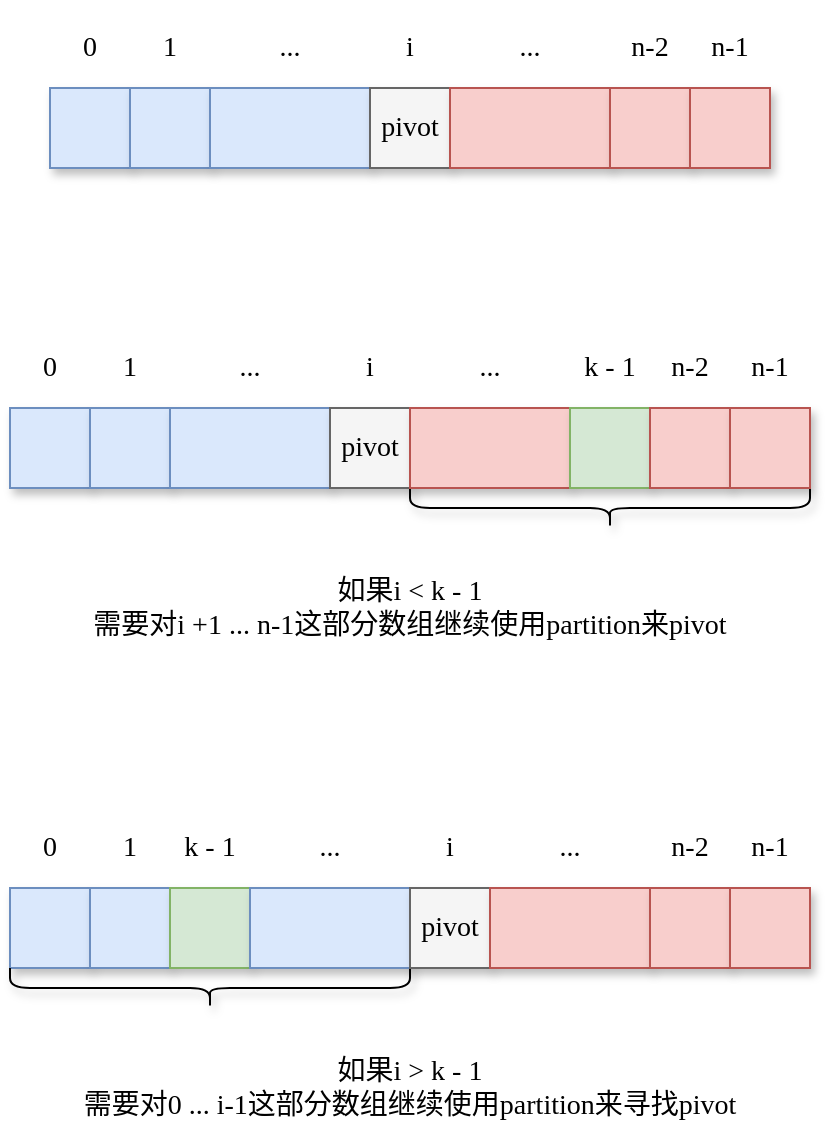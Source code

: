 <mxfile version="16.1.0" type="github">
  <diagram id="rwOtDcwWvdihoHaZgd4A" name="第 1 页">
    <mxGraphModel dx="1042" dy="552" grid="1" gridSize="10" guides="1" tooltips="1" connect="1" arrows="1" fold="1" page="1" pageScale="1" pageWidth="827" pageHeight="1169" background="#ffffff" math="0" shadow="0">
      <root>
        <mxCell id="0" />
        <mxCell id="1" parent="0" />
        <mxCell id="vkc_qpuaFF8Upc0yJlBS-43" value="" style="rounded=0;whiteSpace=wrap;html=1;fillColor=#dae8fc;strokeColor=#6c8ebf;shadow=1;" vertex="1" parent="1">
          <mxGeometry x="220" y="600" width="40" height="40" as="geometry" />
        </mxCell>
        <mxCell id="vkc_qpuaFF8Upc0yJlBS-44" value="" style="rounded=0;whiteSpace=wrap;html=1;fillColor=#dae8fc;strokeColor=#6c8ebf;shadow=1;" vertex="1" parent="1">
          <mxGeometry x="260" y="600" width="40" height="40" as="geometry" />
        </mxCell>
        <mxCell id="vkc_qpuaFF8Upc0yJlBS-60" value="" style="rounded=0;whiteSpace=wrap;html=1;fillColor=#d5e8d4;strokeColor=#82b366;shadow=1;" vertex="1" parent="1">
          <mxGeometry x="300" y="600" width="40" height="40" as="geometry" />
        </mxCell>
        <mxCell id="vkc_qpuaFF8Upc0yJlBS-1" value="" style="rounded=0;whiteSpace=wrap;html=1;fillColor=#dae8fc;strokeColor=#6c8ebf;shadow=1;" vertex="1" parent="1">
          <mxGeometry x="240" y="200" width="40" height="40" as="geometry" />
        </mxCell>
        <mxCell id="vkc_qpuaFF8Upc0yJlBS-5" value="" style="rounded=0;whiteSpace=wrap;html=1;fillColor=#dae8fc;strokeColor=#6c8ebf;shadow=1;" vertex="1" parent="1">
          <mxGeometry x="280" y="200" width="40" height="40" as="geometry" />
        </mxCell>
        <mxCell id="vkc_qpuaFF8Upc0yJlBS-6" value="" style="rounded=0;whiteSpace=wrap;html=1;fillColor=#dae8fc;strokeColor=#6c8ebf;shadow=1;" vertex="1" parent="1">
          <mxGeometry x="320" y="200" width="80" height="40" as="geometry" />
        </mxCell>
        <mxCell id="vkc_qpuaFF8Upc0yJlBS-2" value="" style="rounded=0;whiteSpace=wrap;html=1;fillColor=#f5f5f5;fontColor=#333333;strokeColor=#666666;shadow=1;" vertex="1" parent="1">
          <mxGeometry x="400" y="200" width="40" height="40" as="geometry" />
        </mxCell>
        <mxCell id="vkc_qpuaFF8Upc0yJlBS-8" value="" style="rounded=0;whiteSpace=wrap;html=1;fillColor=#f8cecc;strokeColor=#b85450;shadow=1;" vertex="1" parent="1">
          <mxGeometry x="440" y="200" width="80" height="40" as="geometry" />
        </mxCell>
        <mxCell id="vkc_qpuaFF8Upc0yJlBS-9" value="" style="rounded=0;whiteSpace=wrap;html=1;fillColor=#f8cecc;strokeColor=#b85450;shadow=1;" vertex="1" parent="1">
          <mxGeometry x="520" y="200" width="40" height="40" as="geometry" />
        </mxCell>
        <mxCell id="vkc_qpuaFF8Upc0yJlBS-10" value="" style="rounded=0;whiteSpace=wrap;html=1;fillColor=#f8cecc;strokeColor=#b85450;shadow=1;" vertex="1" parent="1">
          <mxGeometry x="560" y="200" width="40" height="40" as="geometry" />
        </mxCell>
        <mxCell id="vkc_qpuaFF8Upc0yJlBS-11" value="0" style="text;html=1;strokeColor=none;fillColor=none;align=center;verticalAlign=middle;whiteSpace=wrap;rounded=0;shadow=1;fontFamily=Comic Sans MS;fontSize=14;" vertex="1" parent="1">
          <mxGeometry x="240" y="160" width="40" height="40" as="geometry" />
        </mxCell>
        <mxCell id="vkc_qpuaFF8Upc0yJlBS-12" value="1" style="text;html=1;strokeColor=none;fillColor=none;align=center;verticalAlign=middle;whiteSpace=wrap;rounded=0;shadow=1;fontFamily=Comic Sans MS;fontSize=14;" vertex="1" parent="1">
          <mxGeometry x="280" y="160" width="40" height="40" as="geometry" />
        </mxCell>
        <mxCell id="vkc_qpuaFF8Upc0yJlBS-14" value="..." style="text;html=1;strokeColor=none;fillColor=none;align=center;verticalAlign=middle;whiteSpace=wrap;rounded=0;shadow=1;fontFamily=Comic Sans MS;fontSize=14;" vertex="1" parent="1">
          <mxGeometry x="320" y="160" width="80" height="40" as="geometry" />
        </mxCell>
        <mxCell id="vkc_qpuaFF8Upc0yJlBS-15" value="i" style="text;html=1;strokeColor=none;fillColor=none;align=center;verticalAlign=middle;whiteSpace=wrap;rounded=0;shadow=1;fontFamily=Comic Sans MS;fontSize=14;" vertex="1" parent="1">
          <mxGeometry x="400" y="160" width="40" height="40" as="geometry" />
        </mxCell>
        <mxCell id="vkc_qpuaFF8Upc0yJlBS-16" value="..." style="text;html=1;strokeColor=none;fillColor=none;align=center;verticalAlign=middle;whiteSpace=wrap;rounded=0;shadow=1;fontFamily=Comic Sans MS;fontSize=14;" vertex="1" parent="1">
          <mxGeometry x="440" y="160" width="80" height="40" as="geometry" />
        </mxCell>
        <mxCell id="vkc_qpuaFF8Upc0yJlBS-18" value="n-2" style="text;html=1;strokeColor=none;fillColor=none;align=center;verticalAlign=middle;whiteSpace=wrap;rounded=0;shadow=1;fontFamily=Comic Sans MS;fontSize=14;" vertex="1" parent="1">
          <mxGeometry x="520" y="160" width="40" height="40" as="geometry" />
        </mxCell>
        <mxCell id="vkc_qpuaFF8Upc0yJlBS-19" value="n-1" style="text;html=1;strokeColor=none;fillColor=none;align=center;verticalAlign=middle;whiteSpace=wrap;rounded=0;shadow=1;fontFamily=Comic Sans MS;fontSize=14;" vertex="1" parent="1">
          <mxGeometry x="560" y="160" width="40" height="40" as="geometry" />
        </mxCell>
        <mxCell id="vkc_qpuaFF8Upc0yJlBS-4" value="&lt;div class=&quot;okr-block-clipboard&quot;&gt;&lt;/div&gt;&lt;div&gt;&lt;font face=&quot;Comic Sans MS&quot; style=&quot;font-size: 14px&quot;&gt;pivot&lt;/font&gt;&lt;/div&gt;" style="text;html=1;strokeColor=none;fillColor=none;align=center;verticalAlign=middle;whiteSpace=wrap;rounded=0;shadow=1;" vertex="1" parent="1">
          <mxGeometry x="400" y="200" width="40" height="40" as="geometry" />
        </mxCell>
        <mxCell id="vkc_qpuaFF8Upc0yJlBS-20" value="" style="shape=curlyBracket;whiteSpace=wrap;html=1;rounded=1;shadow=1;fontFamily=Comic Sans MS;fontSize=14;rotation=-90;" vertex="1" parent="1">
          <mxGeometry x="510" y="310" width="20" height="200" as="geometry" />
        </mxCell>
        <mxCell id="vkc_qpuaFF8Upc0yJlBS-21" value="如果i &amp;lt; k - 1&lt;br&gt;需要对i +1 ... n-1这部分数组继续使用&lt;span&gt;partition来&lt;/span&gt;pivot&lt;div class=&quot;okr-block-clipboard&quot;&gt;&lt;/div&gt;" style="text;html=1;strokeColor=none;fillColor=none;align=center;verticalAlign=middle;whiteSpace=wrap;rounded=0;shadow=1;fontFamily=Comic Sans MS;fontSize=14;" vertex="1" parent="1">
          <mxGeometry x="220" y="440" width="400" height="40" as="geometry" />
        </mxCell>
        <mxCell id="vkc_qpuaFF8Upc0yJlBS-22" value="" style="rounded=0;whiteSpace=wrap;html=1;fillColor=#dae8fc;strokeColor=#6c8ebf;shadow=1;" vertex="1" parent="1">
          <mxGeometry x="220" y="360" width="40" height="40" as="geometry" />
        </mxCell>
        <mxCell id="vkc_qpuaFF8Upc0yJlBS-23" value="" style="rounded=0;whiteSpace=wrap;html=1;fillColor=#dae8fc;strokeColor=#6c8ebf;shadow=1;" vertex="1" parent="1">
          <mxGeometry x="260" y="360" width="40" height="40" as="geometry" />
        </mxCell>
        <mxCell id="vkc_qpuaFF8Upc0yJlBS-24" value="" style="rounded=0;whiteSpace=wrap;html=1;fillColor=#dae8fc;strokeColor=#6c8ebf;shadow=1;" vertex="1" parent="1">
          <mxGeometry x="300" y="360" width="80" height="40" as="geometry" />
        </mxCell>
        <mxCell id="vkc_qpuaFF8Upc0yJlBS-25" value="" style="rounded=0;whiteSpace=wrap;html=1;fillColor=#f5f5f5;fontColor=#333333;strokeColor=#666666;shadow=1;" vertex="1" parent="1">
          <mxGeometry x="380" y="360" width="40" height="40" as="geometry" />
        </mxCell>
        <mxCell id="vkc_qpuaFF8Upc0yJlBS-26" value="" style="rounded=0;whiteSpace=wrap;html=1;fillColor=#f8cecc;strokeColor=#b85450;shadow=1;" vertex="1" parent="1">
          <mxGeometry x="420" y="360" width="80" height="40" as="geometry" />
        </mxCell>
        <mxCell id="vkc_qpuaFF8Upc0yJlBS-29" value="0" style="text;html=1;strokeColor=none;fillColor=none;align=center;verticalAlign=middle;whiteSpace=wrap;rounded=0;shadow=1;fontFamily=Comic Sans MS;fontSize=14;" vertex="1" parent="1">
          <mxGeometry x="220" y="320" width="40" height="40" as="geometry" />
        </mxCell>
        <mxCell id="vkc_qpuaFF8Upc0yJlBS-30" value="1" style="text;html=1;strokeColor=none;fillColor=none;align=center;verticalAlign=middle;whiteSpace=wrap;rounded=0;shadow=1;fontFamily=Comic Sans MS;fontSize=14;" vertex="1" parent="1">
          <mxGeometry x="260" y="320" width="40" height="40" as="geometry" />
        </mxCell>
        <mxCell id="vkc_qpuaFF8Upc0yJlBS-31" value="..." style="text;html=1;strokeColor=none;fillColor=none;align=center;verticalAlign=middle;whiteSpace=wrap;rounded=0;shadow=1;fontFamily=Comic Sans MS;fontSize=14;" vertex="1" parent="1">
          <mxGeometry x="300" y="320" width="80" height="40" as="geometry" />
        </mxCell>
        <mxCell id="vkc_qpuaFF8Upc0yJlBS-32" value="i" style="text;html=1;strokeColor=none;fillColor=none;align=center;verticalAlign=middle;whiteSpace=wrap;rounded=0;shadow=1;fontFamily=Comic Sans MS;fontSize=14;" vertex="1" parent="1">
          <mxGeometry x="380" y="320" width="40" height="40" as="geometry" />
        </mxCell>
        <mxCell id="vkc_qpuaFF8Upc0yJlBS-33" value="..." style="text;html=1;strokeColor=none;fillColor=none;align=center;verticalAlign=middle;whiteSpace=wrap;rounded=0;shadow=1;fontFamily=Comic Sans MS;fontSize=14;" vertex="1" parent="1">
          <mxGeometry x="420" y="320" width="80" height="40" as="geometry" />
        </mxCell>
        <mxCell id="vkc_qpuaFF8Upc0yJlBS-34" value="n-2" style="text;html=1;strokeColor=none;fillColor=none;align=center;verticalAlign=middle;whiteSpace=wrap;rounded=0;shadow=1;fontFamily=Comic Sans MS;fontSize=14;" vertex="1" parent="1">
          <mxGeometry x="540" y="320" width="40" height="40" as="geometry" />
        </mxCell>
        <mxCell id="vkc_qpuaFF8Upc0yJlBS-35" value="n-1" style="text;html=1;strokeColor=none;fillColor=none;align=center;verticalAlign=middle;whiteSpace=wrap;rounded=0;shadow=1;fontFamily=Comic Sans MS;fontSize=14;" vertex="1" parent="1">
          <mxGeometry x="580" y="320" width="40" height="40" as="geometry" />
        </mxCell>
        <mxCell id="vkc_qpuaFF8Upc0yJlBS-36" value="&lt;div class=&quot;okr-block-clipboard&quot;&gt;&lt;/div&gt;&lt;div&gt;&lt;font face=&quot;Comic Sans MS&quot; style=&quot;font-size: 14px&quot;&gt;pivot&lt;/font&gt;&lt;/div&gt;" style="text;html=1;strokeColor=none;fillColor=none;align=center;verticalAlign=middle;whiteSpace=wrap;rounded=0;shadow=1;" vertex="1" parent="1">
          <mxGeometry x="380" y="360" width="40" height="40" as="geometry" />
        </mxCell>
        <mxCell id="vkc_qpuaFF8Upc0yJlBS-38" value="" style="rounded=0;whiteSpace=wrap;html=1;fillColor=#d5e8d4;strokeColor=#82b366;shadow=1;" vertex="1" parent="1">
          <mxGeometry x="500" y="360" width="40" height="40" as="geometry" />
        </mxCell>
        <mxCell id="vkc_qpuaFF8Upc0yJlBS-27" value="" style="rounded=0;whiteSpace=wrap;html=1;fillColor=#f8cecc;strokeColor=#b85450;shadow=1;" vertex="1" parent="1">
          <mxGeometry x="540" y="360" width="40" height="40" as="geometry" />
        </mxCell>
        <mxCell id="vkc_qpuaFF8Upc0yJlBS-28" value="" style="rounded=0;whiteSpace=wrap;html=1;fillColor=#f8cecc;strokeColor=#b85450;shadow=1;" vertex="1" parent="1">
          <mxGeometry x="580" y="360" width="40" height="40" as="geometry" />
        </mxCell>
        <mxCell id="vkc_qpuaFF8Upc0yJlBS-39" value="k - 1" style="text;html=1;strokeColor=none;fillColor=none;align=center;verticalAlign=middle;whiteSpace=wrap;rounded=0;shadow=1;fontFamily=Comic Sans MS;fontSize=14;" vertex="1" parent="1">
          <mxGeometry x="500" y="320" width="40" height="40" as="geometry" />
        </mxCell>
        <mxCell id="vkc_qpuaFF8Upc0yJlBS-41" value="" style="shape=curlyBracket;whiteSpace=wrap;html=1;rounded=1;shadow=1;fontFamily=Comic Sans MS;fontSize=14;rotation=-90;" vertex="1" parent="1">
          <mxGeometry x="310" y="550" width="20" height="200" as="geometry" />
        </mxCell>
        <mxCell id="vkc_qpuaFF8Upc0yJlBS-42" value="如果i &amp;gt; k - 1&lt;br&gt;需要对0 ... i-1这部分数组继续使用&lt;span&gt;partition来寻找&lt;/span&gt;pivot&lt;div class=&quot;okr-block-clipboard&quot;&gt;&lt;/div&gt;" style="text;html=1;strokeColor=none;fillColor=none;align=center;verticalAlign=middle;whiteSpace=wrap;rounded=0;shadow=1;fontFamily=Comic Sans MS;fontSize=14;" vertex="1" parent="1">
          <mxGeometry x="220" y="680" width="400" height="40" as="geometry" />
        </mxCell>
        <mxCell id="vkc_qpuaFF8Upc0yJlBS-45" value="" style="rounded=0;whiteSpace=wrap;html=1;fillColor=#dae8fc;strokeColor=#6c8ebf;shadow=1;" vertex="1" parent="1">
          <mxGeometry x="340" y="600" width="80" height="40" as="geometry" />
        </mxCell>
        <mxCell id="vkc_qpuaFF8Upc0yJlBS-46" value="" style="rounded=0;whiteSpace=wrap;html=1;fillColor=#f5f5f5;fontColor=#333333;strokeColor=#666666;shadow=1;" vertex="1" parent="1">
          <mxGeometry x="420" y="600" width="40" height="40" as="geometry" />
        </mxCell>
        <mxCell id="vkc_qpuaFF8Upc0yJlBS-47" value="" style="rounded=0;whiteSpace=wrap;html=1;fillColor=#f8cecc;strokeColor=#b85450;shadow=1;" vertex="1" parent="1">
          <mxGeometry x="460" y="600" width="80" height="40" as="geometry" />
        </mxCell>
        <mxCell id="vkc_qpuaFF8Upc0yJlBS-48" value="0" style="text;html=1;strokeColor=none;fillColor=none;align=center;verticalAlign=middle;whiteSpace=wrap;rounded=0;shadow=1;fontFamily=Comic Sans MS;fontSize=14;" vertex="1" parent="1">
          <mxGeometry x="220" y="560" width="40" height="40" as="geometry" />
        </mxCell>
        <mxCell id="vkc_qpuaFF8Upc0yJlBS-49" value="1" style="text;html=1;strokeColor=none;fillColor=none;align=center;verticalAlign=middle;whiteSpace=wrap;rounded=0;shadow=1;fontFamily=Comic Sans MS;fontSize=14;" vertex="1" parent="1">
          <mxGeometry x="260" y="560" width="40" height="40" as="geometry" />
        </mxCell>
        <mxCell id="vkc_qpuaFF8Upc0yJlBS-50" value="..." style="text;html=1;strokeColor=none;fillColor=none;align=center;verticalAlign=middle;whiteSpace=wrap;rounded=0;shadow=1;fontFamily=Comic Sans MS;fontSize=14;" vertex="1" parent="1">
          <mxGeometry x="340" y="560" width="80" height="40" as="geometry" />
        </mxCell>
        <mxCell id="vkc_qpuaFF8Upc0yJlBS-51" value="i" style="text;html=1;strokeColor=none;fillColor=none;align=center;verticalAlign=middle;whiteSpace=wrap;rounded=0;shadow=1;fontFamily=Comic Sans MS;fontSize=14;" vertex="1" parent="1">
          <mxGeometry x="420" y="560" width="40" height="40" as="geometry" />
        </mxCell>
        <mxCell id="vkc_qpuaFF8Upc0yJlBS-52" value="..." style="text;html=1;strokeColor=none;fillColor=none;align=center;verticalAlign=middle;whiteSpace=wrap;rounded=0;shadow=1;fontFamily=Comic Sans MS;fontSize=14;" vertex="1" parent="1">
          <mxGeometry x="460" y="560" width="80" height="40" as="geometry" />
        </mxCell>
        <mxCell id="vkc_qpuaFF8Upc0yJlBS-53" value="n-2" style="text;html=1;strokeColor=none;fillColor=none;align=center;verticalAlign=middle;whiteSpace=wrap;rounded=0;shadow=1;fontFamily=Comic Sans MS;fontSize=14;" vertex="1" parent="1">
          <mxGeometry x="540" y="560" width="40" height="40" as="geometry" />
        </mxCell>
        <mxCell id="vkc_qpuaFF8Upc0yJlBS-54" value="n-1" style="text;html=1;strokeColor=none;fillColor=none;align=center;verticalAlign=middle;whiteSpace=wrap;rounded=0;shadow=1;fontFamily=Comic Sans MS;fontSize=14;" vertex="1" parent="1">
          <mxGeometry x="580" y="560" width="40" height="40" as="geometry" />
        </mxCell>
        <mxCell id="vkc_qpuaFF8Upc0yJlBS-55" value="&lt;div class=&quot;okr-block-clipboard&quot;&gt;&lt;/div&gt;&lt;div&gt;&lt;font face=&quot;Comic Sans MS&quot; style=&quot;font-size: 14px&quot;&gt;pivot&lt;/font&gt;&lt;/div&gt;" style="text;html=1;strokeColor=none;fillColor=none;align=center;verticalAlign=middle;whiteSpace=wrap;rounded=0;shadow=1;" vertex="1" parent="1">
          <mxGeometry x="420" y="600" width="40" height="40" as="geometry" />
        </mxCell>
        <mxCell id="vkc_qpuaFF8Upc0yJlBS-57" value="" style="rounded=0;whiteSpace=wrap;html=1;fillColor=#f8cecc;strokeColor=#b85450;shadow=1;" vertex="1" parent="1">
          <mxGeometry x="540" y="600" width="40" height="40" as="geometry" />
        </mxCell>
        <mxCell id="vkc_qpuaFF8Upc0yJlBS-58" value="" style="rounded=0;whiteSpace=wrap;html=1;fillColor=#f8cecc;strokeColor=#b85450;shadow=1;" vertex="1" parent="1">
          <mxGeometry x="580" y="600" width="40" height="40" as="geometry" />
        </mxCell>
        <mxCell id="vkc_qpuaFF8Upc0yJlBS-59" value="k - 1" style="text;html=1;strokeColor=none;fillColor=none;align=center;verticalAlign=middle;whiteSpace=wrap;rounded=0;shadow=1;fontFamily=Comic Sans MS;fontSize=14;" vertex="1" parent="1">
          <mxGeometry x="300" y="560" width="40" height="40" as="geometry" />
        </mxCell>
      </root>
    </mxGraphModel>
  </diagram>
</mxfile>
